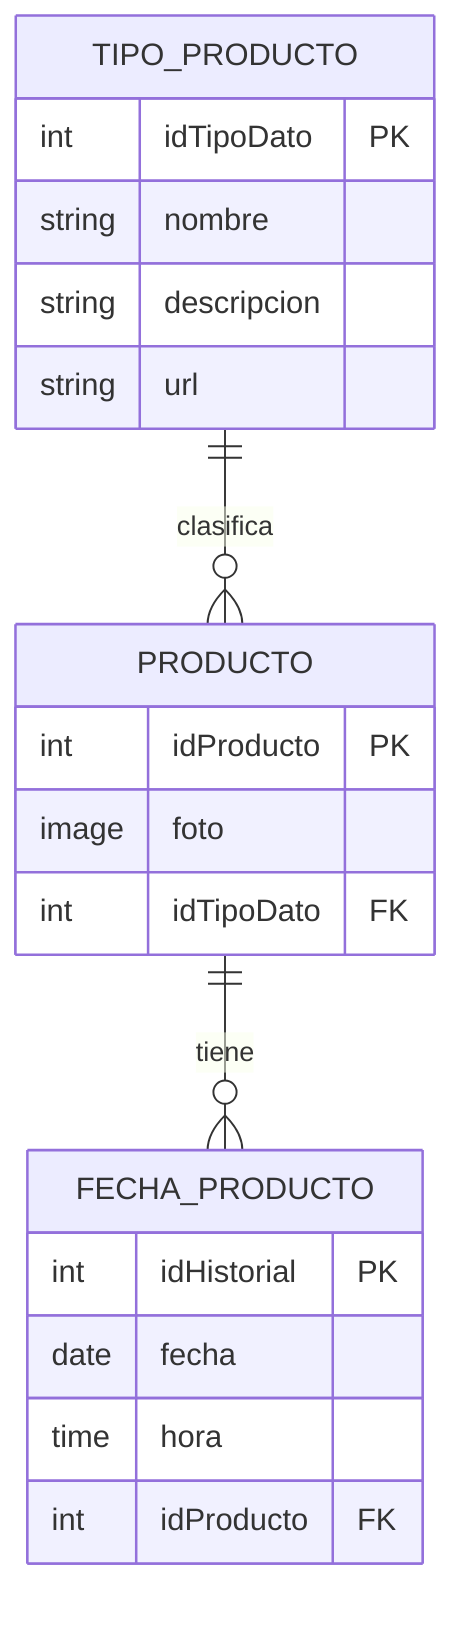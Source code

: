 erDiagram
    PRODUCTO ||--o{ FECHA_PRODUCTO : tiene
    TIPO_PRODUCTO ||--o{ PRODUCTO : clasifica

    PRODUCTO {
        int idProducto PK
        image foto
        int idTipoDato FK
    }

    FECHA_PRODUCTO {
        int idHistorial PK
        date fecha
        time hora
        int idProducto FK
    }

    TIPO_PRODUCTO {
        int idTipoDato PK
        string nombre
        string descripcion
        string url
    }